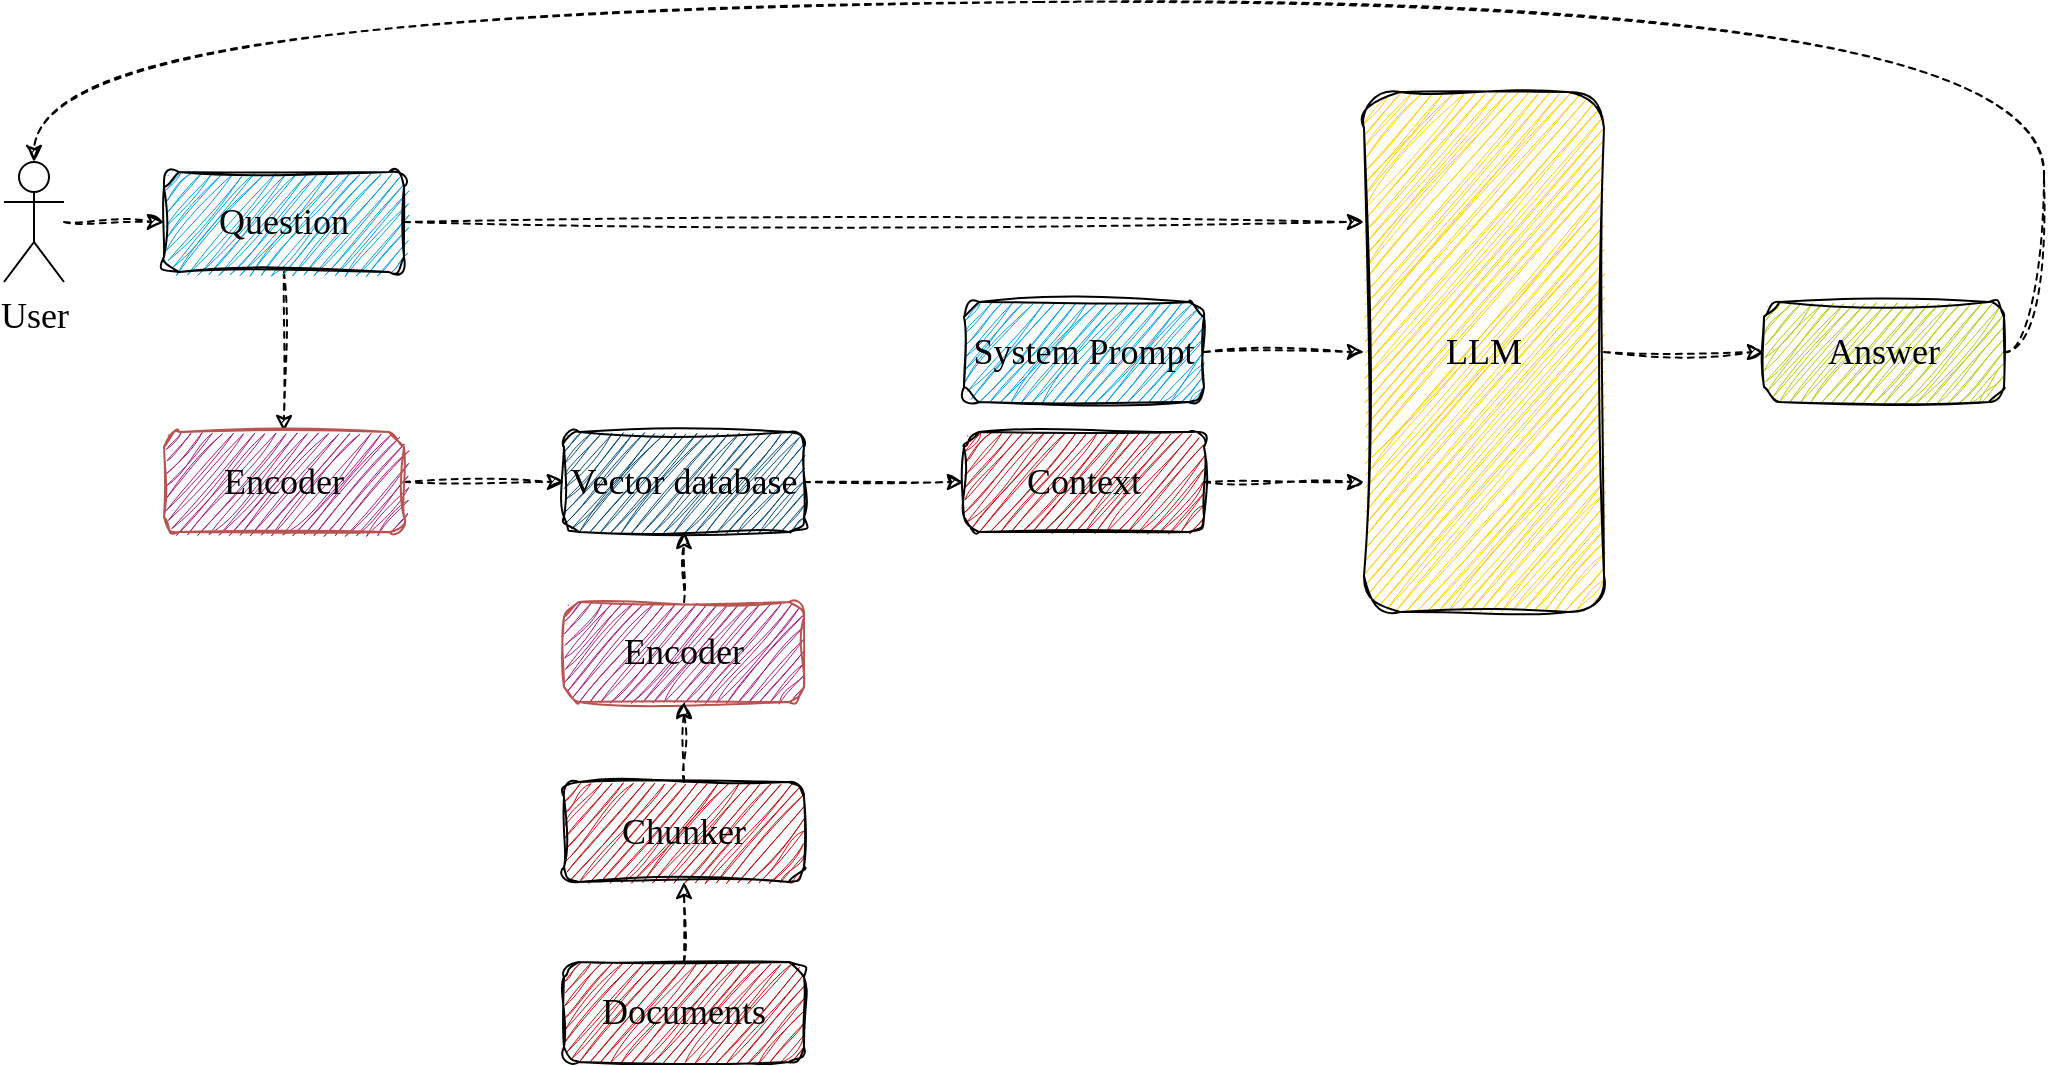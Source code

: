 <mxfile version="24.7.7">
  <diagram name="Page-1" id="T98ECuhCOmR21A7yI2N-">
    <mxGraphModel dx="2261" dy="2050" grid="1" gridSize="10" guides="1" tooltips="1" connect="1" arrows="1" fold="1" page="1" pageScale="1" pageWidth="827" pageHeight="1169" math="0" shadow="0">
      <root>
        <mxCell id="0" />
        <mxCell id="1" parent="0" />
        <mxCell id="NUPz52GFxoV2HE7ubkeM-10" style="edgeStyle=orthogonalEdgeStyle;rounded=0;orthogonalLoop=1;jettySize=auto;html=1;exitX=0.5;exitY=1;exitDx=0;exitDy=0;entryX=0.5;entryY=0;entryDx=0;entryDy=0;dashed=1;sketch=1;curveFitting=1;jiggle=2;fontFamily=Kalam;fontSource=https%3A%2F%2Ffonts.googleapis.com%2Fcss%3Ffamily%3DKalam;fontSize=18;" parent="1" source="NUPz52GFxoV2HE7ubkeM-1" target="NUPz52GFxoV2HE7ubkeM-2" edge="1">
          <mxGeometry relative="1" as="geometry" />
        </mxCell>
        <mxCell id="NUPz52GFxoV2HE7ubkeM-11" style="edgeStyle=orthogonalEdgeStyle;rounded=0;orthogonalLoop=1;jettySize=auto;html=1;exitX=1;exitY=0.5;exitDx=0;exitDy=0;entryX=0;entryY=0.25;entryDx=0;entryDy=0;dashed=1;sketch=1;curveFitting=1;jiggle=2;fontFamily=Kalam;fontSource=https%3A%2F%2Ffonts.googleapis.com%2Fcss%3Ffamily%3DKalam;fontSize=18;" parent="1" source="NUPz52GFxoV2HE7ubkeM-1" target="NUPz52GFxoV2HE7ubkeM-8" edge="1">
          <mxGeometry relative="1" as="geometry" />
        </mxCell>
        <mxCell id="NUPz52GFxoV2HE7ubkeM-1" value="Question" style="rounded=1;whiteSpace=wrap;html=1;sketch=1;curveFitting=1;jiggle=2;shadow=0;glass=0;fontFamily=Kalam;fillColor=#009ee3;fontSource=https%3A%2F%2Ffonts.googleapis.com%2Fcss%3Ffamily%3DKalam;fontSize=18;" parent="1" vertex="1">
          <mxGeometry x="40" y="35" width="120" height="50" as="geometry" />
        </mxCell>
        <mxCell id="NUPz52GFxoV2HE7ubkeM-12" style="edgeStyle=orthogonalEdgeStyle;rounded=0;orthogonalLoop=1;jettySize=auto;html=1;exitX=1;exitY=0.5;exitDx=0;exitDy=0;entryX=0;entryY=0.5;entryDx=0;entryDy=0;dashed=1;sketch=1;curveFitting=1;jiggle=2;fontFamily=Kalam;fontSource=https%3A%2F%2Ffonts.googleapis.com%2Fcss%3Ffamily%3DKalam;fontSize=18;" parent="1" source="NUPz52GFxoV2HE7ubkeM-2" target="NUPz52GFxoV2HE7ubkeM-3" edge="1">
          <mxGeometry relative="1" as="geometry" />
        </mxCell>
        <mxCell id="NUPz52GFxoV2HE7ubkeM-2" value="Encoder" style="rounded=1;whiteSpace=wrap;html=1;sketch=1;curveFitting=1;jiggle=2;shadow=0;glass=0;fontFamily=Kalam;labelBackgroundColor=none;fillColor=#a61680;gradientColor=none;strokeColor=#b85450;gradientDirection=radial;fontSource=https%3A%2F%2Ffonts.googleapis.com%2Fcss%3Ffamily%3DKalam;fontSize=18;" parent="1" vertex="1">
          <mxGeometry x="40" y="165" width="120" height="50" as="geometry" />
        </mxCell>
        <mxCell id="NUPz52GFxoV2HE7ubkeM-15" style="edgeStyle=orthogonalEdgeStyle;rounded=0;orthogonalLoop=1;jettySize=auto;html=1;exitX=1;exitY=0.5;exitDx=0;exitDy=0;dashed=1;sketch=1;curveFitting=1;jiggle=2;fontFamily=Kalam;fontSource=https%3A%2F%2Ffonts.googleapis.com%2Fcss%3Ffamily%3DKalam;fontSize=18;" parent="1" source="NUPz52GFxoV2HE7ubkeM-3" target="NUPz52GFxoV2HE7ubkeM-6" edge="1">
          <mxGeometry relative="1" as="geometry" />
        </mxCell>
        <mxCell id="NUPz52GFxoV2HE7ubkeM-3" value="Vector database" style="rounded=1;whiteSpace=wrap;html=1;sketch=1;curveFitting=1;jiggle=2;shadow=0;glass=0;fontFamily=Kalam;fillColor=#004a78;fontSource=https%3A%2F%2Ffonts.googleapis.com%2Fcss%3Ffamily%3DKalam;fontSize=18;" parent="1" vertex="1">
          <mxGeometry x="240" y="165" width="120" height="50" as="geometry" />
        </mxCell>
        <mxCell id="NUPz52GFxoV2HE7ubkeM-14" style="edgeStyle=orthogonalEdgeStyle;rounded=0;orthogonalLoop=1;jettySize=auto;html=1;exitX=0.5;exitY=0;exitDx=0;exitDy=0;entryX=0.5;entryY=1;entryDx=0;entryDy=0;dashed=1;sketch=1;curveFitting=1;jiggle=2;fontFamily=Kalam;fontSource=https%3A%2F%2Ffonts.googleapis.com%2Fcss%3Ffamily%3DKalam;fontSize=18;" parent="1" source="NUPz52GFxoV2HE7ubkeM-4" target="NUPz52GFxoV2HE7ubkeM-3" edge="1">
          <mxGeometry relative="1" as="geometry" />
        </mxCell>
        <mxCell id="NUPz52GFxoV2HE7ubkeM-4" value="Encoder" style="rounded=1;whiteSpace=wrap;html=1;sketch=1;curveFitting=1;jiggle=2;shadow=0;glass=0;fontFamily=Kalam;labelBackgroundColor=none;fillColor=#a61680;gradientColor=none;strokeColor=#b85450;gradientDirection=radial;fontSource=https%3A%2F%2Ffonts.googleapis.com%2Fcss%3Ffamily%3DKalam;fontSize=18;" parent="1" vertex="1">
          <mxGeometry x="240" y="250" width="120" height="50" as="geometry" />
        </mxCell>
        <mxCell id="zeIoBE59kH-IcufE_Mm6-2" style="edgeStyle=orthogonalEdgeStyle;rounded=0;orthogonalLoop=1;jettySize=auto;html=1;sketch=1;curveFitting=1;jiggle=2;dashed=1;" edge="1" parent="1" source="NUPz52GFxoV2HE7ubkeM-5" target="zeIoBE59kH-IcufE_Mm6-1">
          <mxGeometry relative="1" as="geometry" />
        </mxCell>
        <mxCell id="NUPz52GFxoV2HE7ubkeM-5" value="Documents" style="rounded=1;whiteSpace=wrap;html=1;sketch=1;curveFitting=1;jiggle=2;shadow=0;glass=0;fontFamily=Kalam;fillColor=#c00d0d;fontSource=https%3A%2F%2Ffonts.googleapis.com%2Fcss%3Ffamily%3DKalam;fontSize=18;" parent="1" vertex="1">
          <mxGeometry x="240" y="430" width="120" height="50" as="geometry" />
        </mxCell>
        <mxCell id="NUPz52GFxoV2HE7ubkeM-17" style="edgeStyle=orthogonalEdgeStyle;rounded=0;orthogonalLoop=1;jettySize=auto;html=1;exitX=1;exitY=0.5;exitDx=0;exitDy=0;entryX=0;entryY=0.75;entryDx=0;entryDy=0;dashed=1;sketch=1;curveFitting=1;jiggle=2;fontFamily=Kalam;fontSource=https%3A%2F%2Ffonts.googleapis.com%2Fcss%3Ffamily%3DKalam;fontSize=18;" parent="1" source="NUPz52GFxoV2HE7ubkeM-6" target="NUPz52GFxoV2HE7ubkeM-8" edge="1">
          <mxGeometry relative="1" as="geometry" />
        </mxCell>
        <mxCell id="NUPz52GFxoV2HE7ubkeM-6" value="Context" style="rounded=1;whiteSpace=wrap;html=1;sketch=1;curveFitting=1;jiggle=2;shadow=0;glass=0;fontFamily=Kalam;fillColor=#c00d0d;fontSource=https%3A%2F%2Ffonts.googleapis.com%2Fcss%3Ffamily%3DKalam;fontSize=18;" parent="1" vertex="1">
          <mxGeometry x="440" y="165" width="120" height="50" as="geometry" />
        </mxCell>
        <mxCell id="NUPz52GFxoV2HE7ubkeM-16" style="edgeStyle=orthogonalEdgeStyle;rounded=0;orthogonalLoop=1;jettySize=auto;html=1;exitX=1;exitY=0.5;exitDx=0;exitDy=0;entryX=0;entryY=0.5;entryDx=0;entryDy=0;dashed=1;sketch=1;curveFitting=1;jiggle=2;fontFamily=Kalam;fontSource=https%3A%2F%2Ffonts.googleapis.com%2Fcss%3Ffamily%3DKalam;fontSize=18;" parent="1" source="NUPz52GFxoV2HE7ubkeM-7" target="NUPz52GFxoV2HE7ubkeM-8" edge="1">
          <mxGeometry relative="1" as="geometry" />
        </mxCell>
        <mxCell id="NUPz52GFxoV2HE7ubkeM-7" value="System Prompt" style="rounded=1;whiteSpace=wrap;html=1;shadow=0;glass=0;fontFamily=Kalam;fillColor=#009ee3;sketch=1;curveFitting=1;jiggle=2;fontSource=https%3A%2F%2Ffonts.googleapis.com%2Fcss%3Ffamily%3DKalam;fontSize=18;" parent="1" vertex="1">
          <mxGeometry x="440" y="100" width="120" height="50" as="geometry" />
        </mxCell>
        <mxCell id="NUPz52GFxoV2HE7ubkeM-18" style="edgeStyle=orthogonalEdgeStyle;rounded=0;orthogonalLoop=1;jettySize=auto;html=1;entryX=0;entryY=0.5;entryDx=0;entryDy=0;dashed=1;sketch=1;curveFitting=1;jiggle=2;fontFamily=Kalam;fontSource=https%3A%2F%2Ffonts.googleapis.com%2Fcss%3Ffamily%3DKalam;fontSize=18;" parent="1" source="NUPz52GFxoV2HE7ubkeM-8" target="NUPz52GFxoV2HE7ubkeM-9" edge="1">
          <mxGeometry relative="1" as="geometry" />
        </mxCell>
        <mxCell id="NUPz52GFxoV2HE7ubkeM-8" value="LLM" style="rounded=1;whiteSpace=wrap;html=1;sketch=1;curveFitting=1;jiggle=2;shadow=0;glass=0;fontFamily=Kalam;fillColor=#ffcc00;fontSource=https%3A%2F%2Ffonts.googleapis.com%2Fcss%3Ffamily%3DKalam;fontSize=18;" parent="1" vertex="1">
          <mxGeometry x="640" y="-5" width="120" height="260" as="geometry" />
        </mxCell>
        <mxCell id="NUPz52GFxoV2HE7ubkeM-9" value="Answer" style="rounded=1;whiteSpace=wrap;html=1;sketch=1;curveFitting=1;jiggle=2;shadow=0;glass=0;fontFamily=Kalam;fillColor=#afca0a;fontSource=https%3A%2F%2Ffonts.googleapis.com%2Fcss%3Ffamily%3DKalam;fontSize=18;" parent="1" vertex="1">
          <mxGeometry x="840" y="100" width="120" height="50" as="geometry" />
        </mxCell>
        <mxCell id="NUPz52GFxoV2HE7ubkeM-20" style="edgeStyle=orthogonalEdgeStyle;rounded=0;orthogonalLoop=1;jettySize=auto;html=1;entryX=0;entryY=0.5;entryDx=0;entryDy=0;dashed=1;sketch=1;curveFitting=1;jiggle=2;fontFamily=Kalam;fontSource=https%3A%2F%2Ffonts.googleapis.com%2Fcss%3Ffamily%3DKalam;fontSize=18;" parent="1" source="NUPz52GFxoV2HE7ubkeM-19" target="NUPz52GFxoV2HE7ubkeM-1" edge="1">
          <mxGeometry relative="1" as="geometry" />
        </mxCell>
        <mxCell id="NUPz52GFxoV2HE7ubkeM-19" value="User" style="shape=umlActor;verticalLabelPosition=bottom;verticalAlign=top;html=1;outlineConnect=0;fontFamily=Kalam;fontSource=https%3A%2F%2Ffonts.googleapis.com%2Fcss%3Ffamily%3DKalam;fontSize=18;" parent="1" vertex="1">
          <mxGeometry x="-40" y="30" width="30" height="60" as="geometry" />
        </mxCell>
        <mxCell id="NUPz52GFxoV2HE7ubkeM-23" style="edgeStyle=orthogonalEdgeStyle;rounded=0;orthogonalLoop=1;jettySize=auto;html=1;exitX=1;exitY=0.5;exitDx=0;exitDy=0;entryX=0.5;entryY=0;entryDx=0;entryDy=0;entryPerimeter=0;dashed=1;sketch=1;curveFitting=1;jiggle=2;curved=1;fontFamily=Kalam;fontSource=https%3A%2F%2Ffonts.googleapis.com%2Fcss%3Ffamily%3DKalam;fontSize=18;" parent="1" source="NUPz52GFxoV2HE7ubkeM-9" target="NUPz52GFxoV2HE7ubkeM-19" edge="1">
          <mxGeometry relative="1" as="geometry">
            <Array as="points">
              <mxPoint x="980" y="125" />
              <mxPoint x="980" y="-50" />
              <mxPoint x="-25" y="-50" />
            </Array>
          </mxGeometry>
        </mxCell>
        <mxCell id="zeIoBE59kH-IcufE_Mm6-3" style="edgeStyle=orthogonalEdgeStyle;rounded=0;orthogonalLoop=1;jettySize=auto;html=1;exitX=0.5;exitY=0;exitDx=0;exitDy=0;entryX=0.5;entryY=1;entryDx=0;entryDy=0;sketch=1;curveFitting=1;jiggle=2;dashed=1;" edge="1" parent="1" source="zeIoBE59kH-IcufE_Mm6-1" target="NUPz52GFxoV2HE7ubkeM-4">
          <mxGeometry relative="1" as="geometry" />
        </mxCell>
        <mxCell id="zeIoBE59kH-IcufE_Mm6-1" value="Chunker" style="rounded=1;whiteSpace=wrap;html=1;sketch=1;curveFitting=1;jiggle=2;shadow=0;glass=0;fontFamily=Kalam;fillColor=#c00d0d;fontSource=https%3A%2F%2Ffonts.googleapis.com%2Fcss%3Ffamily%3DKalam;fontSize=18;" vertex="1" parent="1">
          <mxGeometry x="240" y="340" width="120" height="50" as="geometry" />
        </mxCell>
      </root>
    </mxGraphModel>
  </diagram>
</mxfile>
